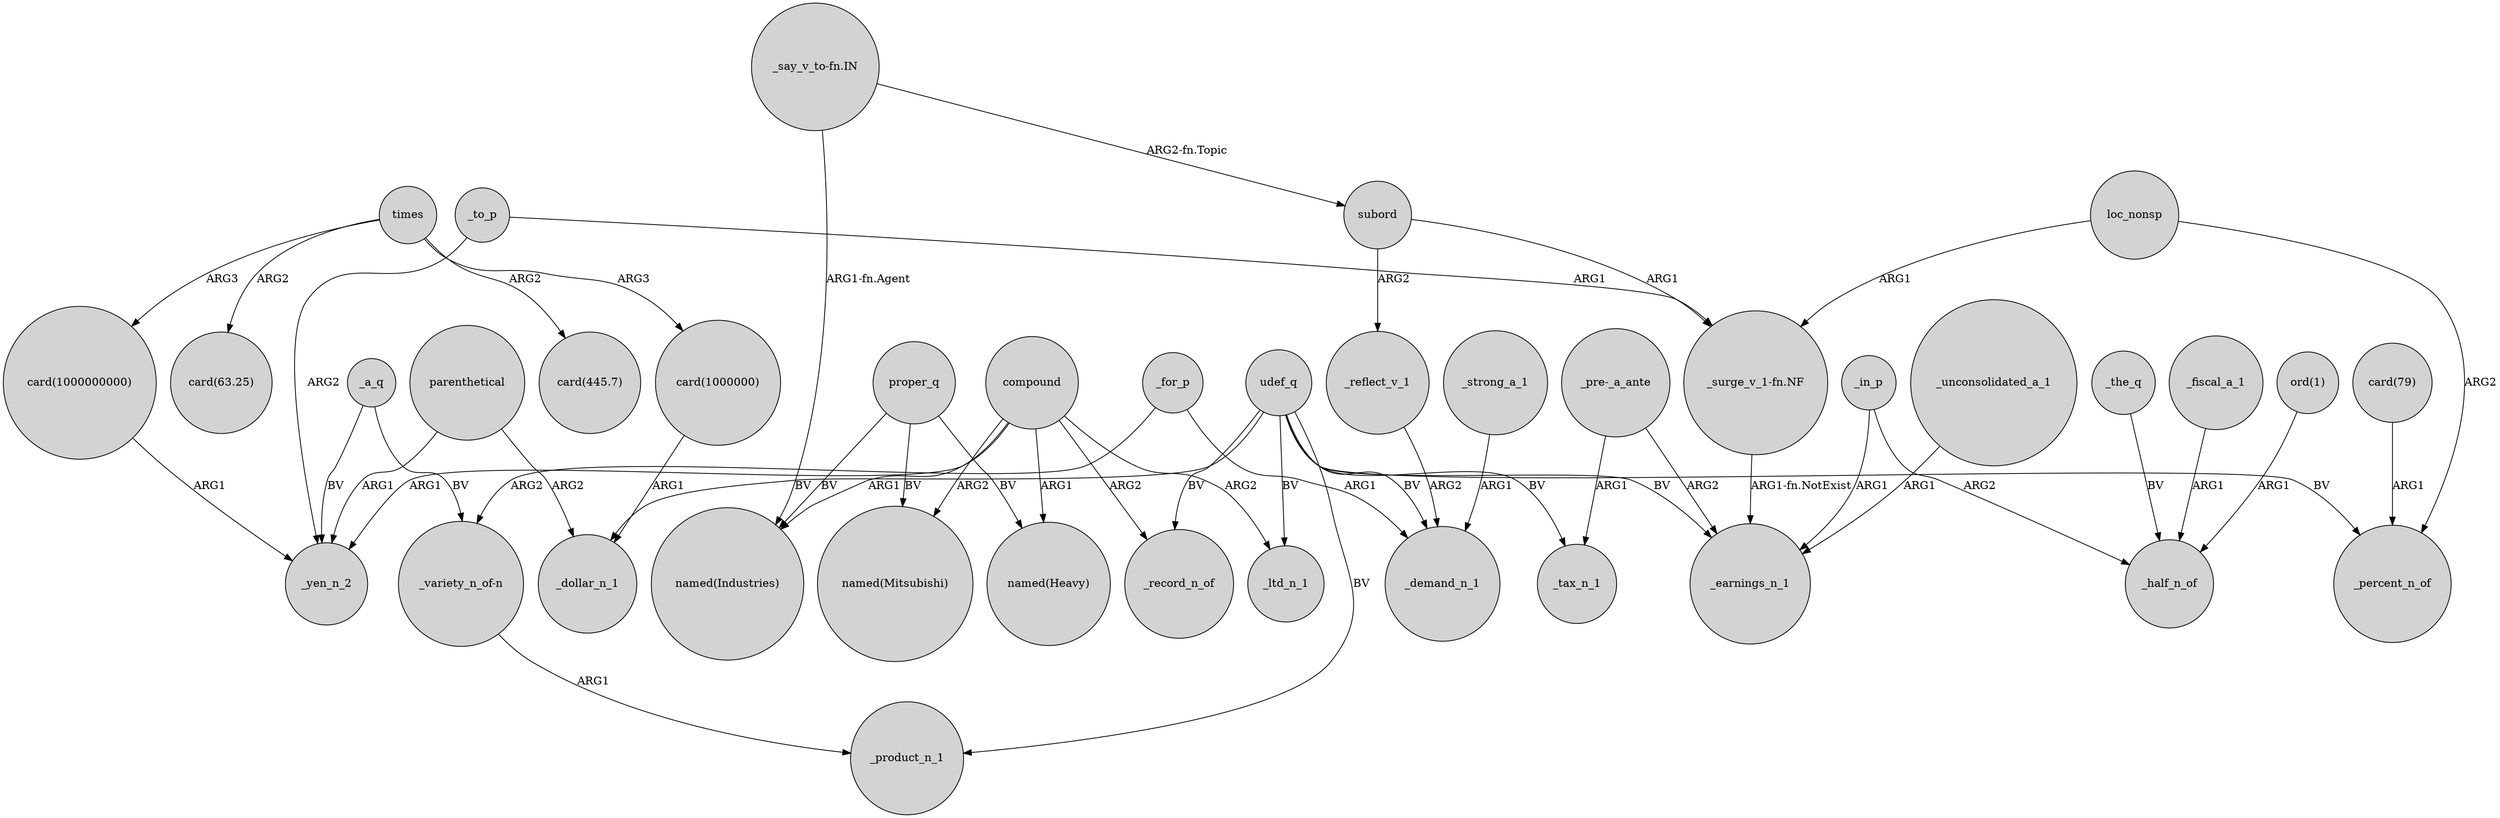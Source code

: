 digraph {
	node [shape=circle style=filled]
	"_variety_n_of-n" -> _product_n_1 [label=ARG1]
	compound -> "named(Industries)" [label=ARG1]
	"card(1000000)" -> _dollar_n_1 [label=ARG1]
	_a_q -> _yen_n_2 [label=BV]
	"card(1000000000)" -> _yen_n_2 [label=ARG1]
	"card(79)" -> _percent_n_of [label=ARG1]
	_reflect_v_1 -> _demand_n_1 [label=ARG2]
	udef_q -> _record_n_of [label=BV]
	_to_p -> "_surge_v_1-fn.NF" [label=ARG1]
	udef_q -> _earnings_n_1 [label=BV]
	proper_q -> "named(Heavy)" [label=BV]
	"_say_v_to-fn.IN" -> "named(Industries)" [label="ARG1-fn.Agent"]
	times -> "card(445.7)" [label=ARG2]
	"_pre-_a_ante" -> _tax_n_1 [label=ARG1]
	compound -> _record_n_of [label=ARG2]
	times -> "card(1000000000)" [label=ARG3]
	subord -> "_surge_v_1-fn.NF" [label=ARG1]
	_strong_a_1 -> _demand_n_1 [label=ARG1]
	subord -> _reflect_v_1 [label=ARG2]
	loc_nonsp -> "_surge_v_1-fn.NF" [label=ARG1]
	udef_q -> _tax_n_1 [label=BV]
	_fiscal_a_1 -> _half_n_of [label=ARG1]
	"_surge_v_1-fn.NF" -> _earnings_n_1 [label="ARG1-fn.NotExist"]
	_a_q -> "_variety_n_of-n" [label=BV]
	"ord(1)" -> _half_n_of [label=ARG1]
	times -> "card(63.25)" [label=ARG2]
	_unconsolidated_a_1 -> _earnings_n_1 [label=ARG1]
	compound -> "named(Mitsubishi)" [label=ARG2]
	times -> "card(1000000)" [label=ARG3]
	loc_nonsp -> _percent_n_of [label=ARG2]
	proper_q -> "named(Mitsubishi)" [label=BV]
	udef_q -> _demand_n_1 [label=BV]
	_for_p -> _demand_n_1 [label=ARG1]
	_for_p -> "_variety_n_of-n" [label=ARG2]
	compound -> "named(Heavy)" [label=ARG1]
	"_say_v_to-fn.IN" -> subord [label="ARG2-fn.Topic"]
	compound -> _yen_n_2 [label=ARG1]
	"_pre-_a_ante" -> _earnings_n_1 [label=ARG2]
	compound -> _ltd_n_1 [label=ARG2]
	_in_p -> _half_n_of [label=ARG2]
	_to_p -> _yen_n_2 [label=ARG2]
	udef_q -> _product_n_1 [label=BV]
	parenthetical -> _yen_n_2 [label=ARG1]
	_the_q -> _half_n_of [label=BV]
	udef_q -> _percent_n_of [label=BV]
	proper_q -> "named(Industries)" [label=BV]
	udef_q -> _ltd_n_1 [label=BV]
	parenthetical -> _dollar_n_1 [label=ARG2]
	_in_p -> _earnings_n_1 [label=ARG1]
	udef_q -> _dollar_n_1 [label=BV]
}
